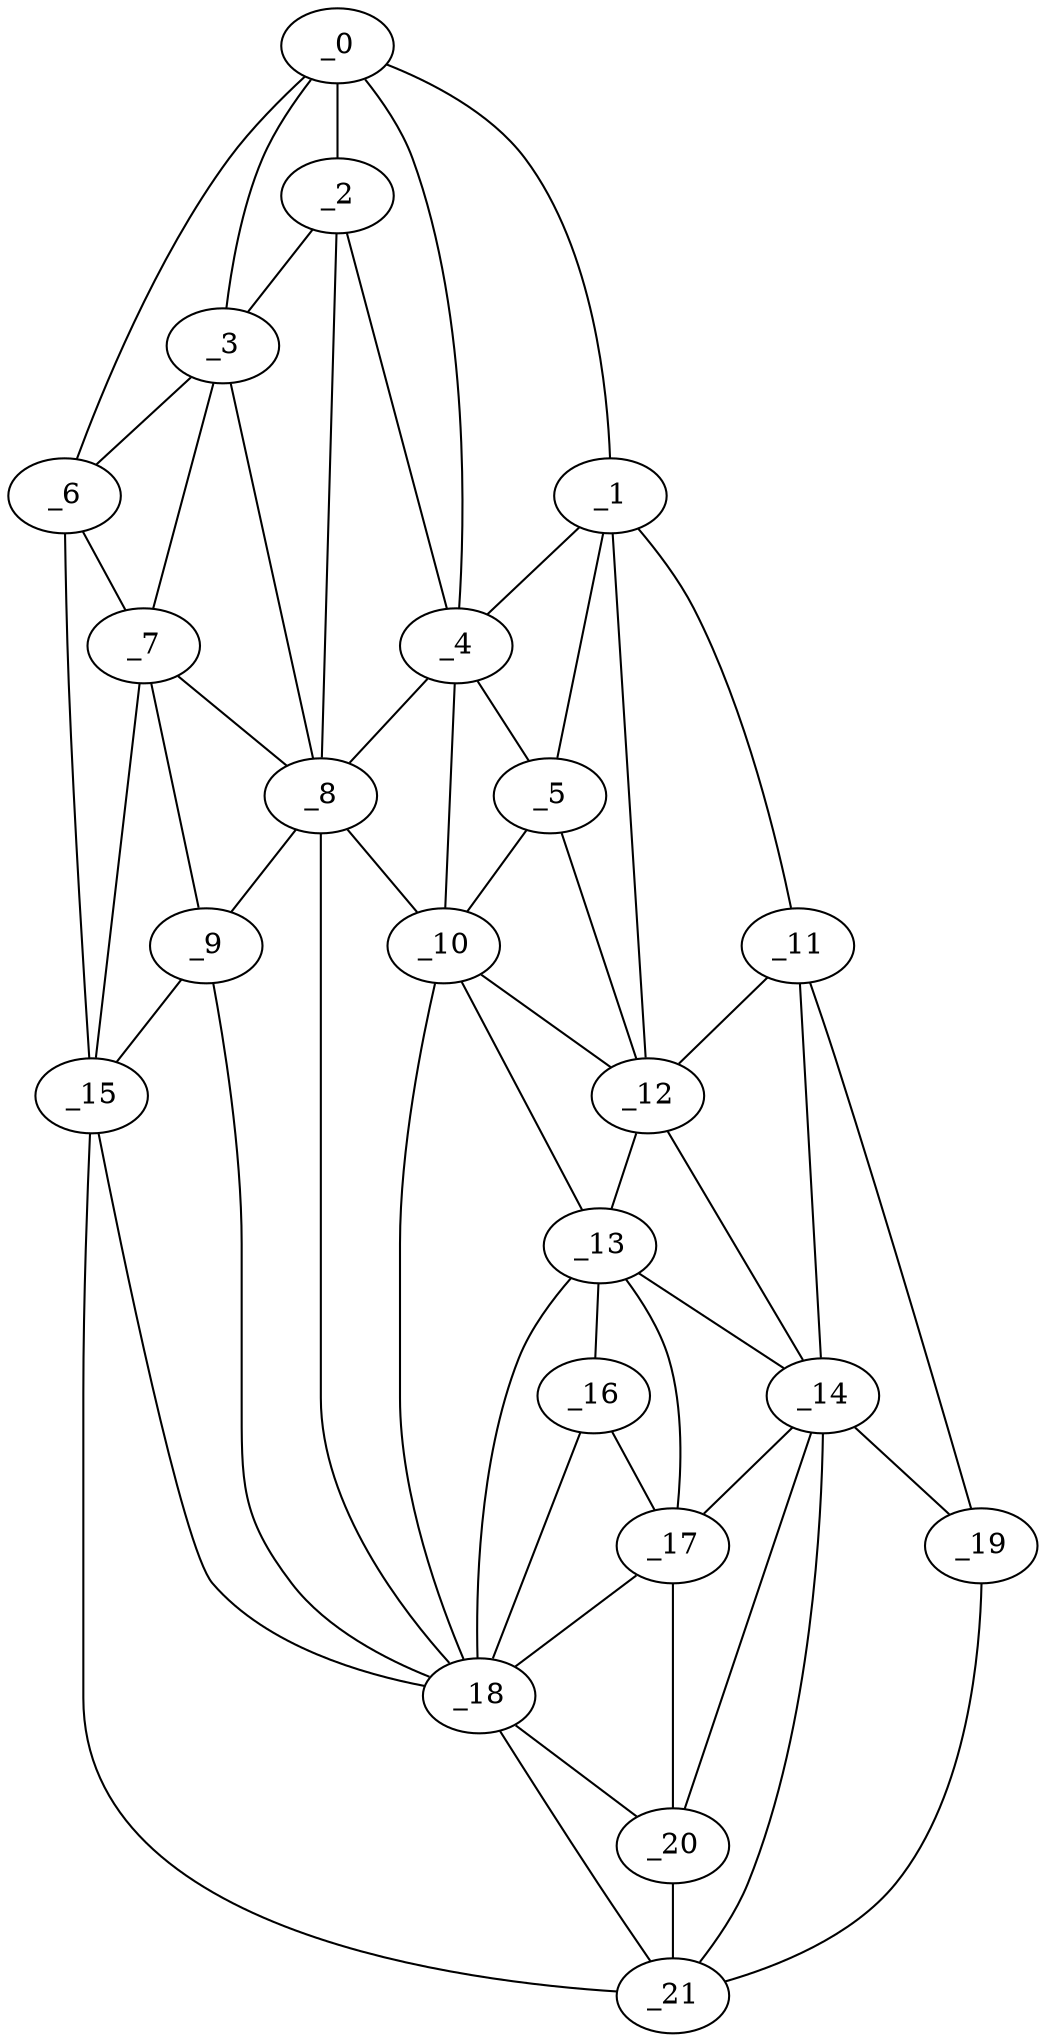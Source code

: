 graph "obj14__170.gxl" {
	_0	 [x=28,
		y=22];
	_1	 [x=33,
		y=74];
	_0 -- _1	 [valence=1];
	_2	 [x=36,
		y=29];
	_0 -- _2	 [valence=2];
	_3	 [x=39,
		y=18];
	_0 -- _3	 [valence=2];
	_4	 [x=40,
		y=51];
	_0 -- _4	 [valence=2];
	_6	 [x=49,
		y=3];
	_0 -- _6	 [valence=1];
	_1 -- _4	 [valence=1];
	_5	 [x=42,
		y=59];
	_1 -- _5	 [valence=1];
	_11	 [x=74,
		y=124];
	_1 -- _11	 [valence=1];
	_12	 [x=75,
		y=89];
	_1 -- _12	 [valence=2];
	_2 -- _3	 [valence=2];
	_2 -- _4	 [valence=2];
	_8	 [x=70,
		y=22];
	_2 -- _8	 [valence=2];
	_3 -- _6	 [valence=1];
	_7	 [x=64,
		y=12];
	_3 -- _7	 [valence=2];
	_3 -- _8	 [valence=2];
	_4 -- _5	 [valence=2];
	_4 -- _8	 [valence=1];
	_10	 [x=72,
		y=53];
	_4 -- _10	 [valence=2];
	_5 -- _10	 [valence=1];
	_5 -- _12	 [valence=2];
	_6 -- _7	 [valence=1];
	_15	 [x=89,
		y=3];
	_6 -- _15	 [valence=1];
	_7 -- _8	 [valence=2];
	_9	 [x=72,
		y=13];
	_7 -- _9	 [valence=2];
	_7 -- _15	 [valence=2];
	_8 -- _9	 [valence=2];
	_8 -- _10	 [valence=2];
	_18	 [x=95,
		y=36];
	_8 -- _18	 [valence=2];
	_9 -- _15	 [valence=2];
	_9 -- _18	 [valence=2];
	_10 -- _12	 [valence=2];
	_13	 [x=76,
		y=54];
	_10 -- _13	 [valence=1];
	_10 -- _18	 [valence=2];
	_11 -- _12	 [valence=1];
	_14	 [x=82,
		y=89];
	_11 -- _14	 [valence=2];
	_19	 [x=97,
		y=118];
	_11 -- _19	 [valence=1];
	_12 -- _13	 [valence=2];
	_12 -- _14	 [valence=1];
	_13 -- _14	 [valence=2];
	_16	 [x=92,
		y=49];
	_13 -- _16	 [valence=2];
	_17	 [x=94,
		y=61];
	_13 -- _17	 [valence=2];
	_13 -- _18	 [valence=1];
	_14 -- _17	 [valence=1];
	_14 -- _19	 [valence=2];
	_20	 [x=98,
		y=70];
	_14 -- _20	 [valence=2];
	_21	 [x=103,
		y=77];
	_14 -- _21	 [valence=1];
	_15 -- _18	 [valence=2];
	_15 -- _21	 [valence=1];
	_16 -- _17	 [valence=1];
	_16 -- _18	 [valence=2];
	_17 -- _18	 [valence=2];
	_17 -- _20	 [valence=1];
	_18 -- _20	 [valence=2];
	_18 -- _21	 [valence=2];
	_19 -- _21	 [valence=1];
	_20 -- _21	 [valence=1];
}
